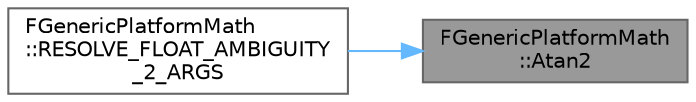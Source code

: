 digraph "FGenericPlatformMath::Atan2"
{
 // INTERACTIVE_SVG=YES
 // LATEX_PDF_SIZE
  bgcolor="transparent";
  edge [fontname=Helvetica,fontsize=10,labelfontname=Helvetica,labelfontsize=10];
  node [fontname=Helvetica,fontsize=10,shape=box,height=0.2,width=0.4];
  rankdir="RL";
  Node1 [id="Node000001",label="FGenericPlatformMath\l::Atan2",height=0.2,width=0.4,color="gray40", fillcolor="grey60", style="filled", fontcolor="black",tooltip=" "];
  Node1 -> Node2 [id="edge1_Node000001_Node000002",dir="back",color="steelblue1",style="solid",tooltip=" "];
  Node2 [id="Node000002",label="FGenericPlatformMath\l::RESOLVE_FLOAT_AMBIGUITY\l_2_ARGS",height=0.2,width=0.4,color="grey40", fillcolor="white", style="filled",URL="$dd/d7b/structFGenericPlatformMath.html#a4974189e522a64174b57d9a80a9922f7",tooltip=" "];
}
